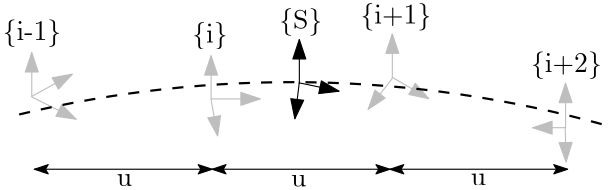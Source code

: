 <?xml version="1.0"?>
<!DOCTYPE ipe SYSTEM "ipe.dtd">
<ipe version="70107" creator="Ipe 7.1.10">
<info created="D:20190808093354" modified="D:20190812102717"/>
<ipestyle name="basic">
<symbol name="arrow/arc(spx)">
<path stroke="sym-stroke" fill="sym-stroke" pen="sym-pen">
0 0 m
-1 0.333 l
-1 -0.333 l
h
</path>
</symbol>
<symbol name="arrow/farc(spx)">
<path stroke="sym-stroke" fill="white" pen="sym-pen">
0 0 m
-1 0.333 l
-1 -0.333 l
h
</path>
</symbol>
<symbol name="arrow/ptarc(spx)">
<path stroke="sym-stroke" fill="sym-stroke" pen="sym-pen">
0 0 m
-1 0.333 l
-0.8 0 l
-1 -0.333 l
h
</path>
</symbol>
<symbol name="arrow/fptarc(spx)">
<path stroke="sym-stroke" fill="white" pen="sym-pen">
0 0 m
-1 0.333 l
-0.8 0 l
-1 -0.333 l
h
</path>
</symbol>
<symbol name="mark/circle(sx)" transformations="translations">
<path fill="sym-stroke">
0.6 0 0 0.6 0 0 e
0.4 0 0 0.4 0 0 e
</path>
</symbol>
<symbol name="mark/disk(sx)" transformations="translations">
<path fill="sym-stroke">
0.6 0 0 0.6 0 0 e
</path>
</symbol>
<symbol name="mark/fdisk(sfx)" transformations="translations">
<group>
<path fill="sym-fill">
0.5 0 0 0.5 0 0 e
</path>
<path fill="sym-stroke" fillrule="eofill">
0.6 0 0 0.6 0 0 e
0.4 0 0 0.4 0 0 e
</path>
</group>
</symbol>
<symbol name="mark/box(sx)" transformations="translations">
<path fill="sym-stroke" fillrule="eofill">
-0.6 -0.6 m
0.6 -0.6 l
0.6 0.6 l
-0.6 0.6 l
h
-0.4 -0.4 m
0.4 -0.4 l
0.4 0.4 l
-0.4 0.4 l
h
</path>
</symbol>
<symbol name="mark/square(sx)" transformations="translations">
<path fill="sym-stroke">
-0.6 -0.6 m
0.6 -0.6 l
0.6 0.6 l
-0.6 0.6 l
h
</path>
</symbol>
<symbol name="mark/fsquare(sfx)" transformations="translations">
<group>
<path fill="sym-fill">
-0.5 -0.5 m
0.5 -0.5 l
0.5 0.5 l
-0.5 0.5 l
h
</path>
<path fill="sym-stroke" fillrule="eofill">
-0.6 -0.6 m
0.6 -0.6 l
0.6 0.6 l
-0.6 0.6 l
h
-0.4 -0.4 m
0.4 -0.4 l
0.4 0.4 l
-0.4 0.4 l
h
</path>
</group>
</symbol>
<symbol name="mark/cross(sx)" transformations="translations">
<group>
<path fill="sym-stroke">
-0.43 -0.57 m
0.57 0.43 l
0.43 0.57 l
-0.57 -0.43 l
h
</path>
<path fill="sym-stroke">
-0.43 0.57 m
0.57 -0.43 l
0.43 -0.57 l
-0.57 0.43 l
h
</path>
</group>
</symbol>
<symbol name="arrow/fnormal(spx)">
<path stroke="sym-stroke" fill="white" pen="sym-pen">
0 0 m
-1 0.333 l
-1 -0.333 l
h
</path>
</symbol>
<symbol name="arrow/pointed(spx)">
<path stroke="sym-stroke" fill="sym-stroke" pen="sym-pen">
0 0 m
-1 0.333 l
-0.8 0 l
-1 -0.333 l
h
</path>
</symbol>
<symbol name="arrow/fpointed(spx)">
<path stroke="sym-stroke" fill="white" pen="sym-pen">
0 0 m
-1 0.333 l
-0.8 0 l
-1 -0.333 l
h
</path>
</symbol>
<symbol name="arrow/linear(spx)">
<path stroke="sym-stroke" pen="sym-pen">
-1 0.333 m
0 0 l
-1 -0.333 l
</path>
</symbol>
<symbol name="arrow/fdouble(spx)">
<path stroke="sym-stroke" fill="white" pen="sym-pen">
0 0 m
-1 0.333 l
-1 -0.333 l
h
-1 0 m
-2 0.333 l
-2 -0.333 l
h
</path>
</symbol>
<symbol name="arrow/double(spx)">
<path stroke="sym-stroke" fill="sym-stroke" pen="sym-pen">
0 0 m
-1 0.333 l
-1 -0.333 l
h
-1 0 m
-2 0.333 l
-2 -0.333 l
h
</path>
</symbol>
<pen name="heavier" value="0.8"/>
<pen name="fat" value="1.2"/>
<pen name="ultrafat" value="2"/>
<symbolsize name="large" value="5"/>
<symbolsize name="small" value="2"/>
<symbolsize name="tiny" value="1.1"/>
<arrowsize name="large" value="10"/>
<arrowsize name="small" value="5"/>
<arrowsize name="tiny" value="3"/>
<color name="red" value="1 0 0"/>
<color name="green" value="0 1 0"/>
<color name="blue" value="0 0 1"/>
<color name="yellow" value="1 1 0"/>
<color name="orange" value="1 0.647 0"/>
<color name="gold" value="1 0.843 0"/>
<color name="purple" value="0.627 0.125 0.941"/>
<color name="gray" value="0.745"/>
<color name="brown" value="0.647 0.165 0.165"/>
<color name="navy" value="0 0 0.502"/>
<color name="pink" value="1 0.753 0.796"/>
<color name="seagreen" value="0.18 0.545 0.341"/>
<color name="turquoise" value="0.251 0.878 0.816"/>
<color name="violet" value="0.933 0.51 0.933"/>
<color name="darkblue" value="0 0 0.545"/>
<color name="darkcyan" value="0 0.545 0.545"/>
<color name="darkgray" value="0.663"/>
<color name="darkgreen" value="0 0.392 0"/>
<color name="darkmagenta" value="0.545 0 0.545"/>
<color name="darkorange" value="1 0.549 0"/>
<color name="darkred" value="0.545 0 0"/>
<color name="lightblue" value="0.678 0.847 0.902"/>
<color name="lightcyan" value="0.878 1 1"/>
<color name="lightgray" value="0.827"/>
<color name="lightgreen" value="0.565 0.933 0.565"/>
<color name="lightyellow" value="1 1 0.878"/>
<dashstyle name="dashed" value="[4] 0"/>
<dashstyle name="dotted" value="[1 3] 0"/>
<dashstyle name="dash dotted" value="[4 2 1 2] 0"/>
<dashstyle name="dash dot dotted" value="[4 2 1 2 1 2] 0"/>
<textsize name="large" value="\large"/>
<textsize name="Large" value="\Large"/>
<textsize name="LARGE" value="\LARGE"/>
<textsize name="huge" value="\huge"/>
<textsize name="Huge" value="\Huge"/>
<textsize name="small" value="\small"/>
<textsize name="footnote" value="\footnotesize"/>
<textsize name="tiny" value="\tiny"/>
<textstyle name="center" begin="\begin{center}" end="\end{center}"/>
<textstyle name="itemize" begin="\begin{itemize}" end="\end{itemize}"/>
<textstyle name="item" begin="\begin{itemize}\item{}" end="\end{itemize}"/>
<gridsize name="4 pts" value="4"/>
<gridsize name="8 pts (~3 mm)" value="8"/>
<gridsize name="16 pts (~6 mm)" value="16"/>
<gridsize name="32 pts (~12 mm)" value="32"/>
<gridsize name="10 pts (~3.5 mm)" value="10"/>
<gridsize name="20 pts (~7 mm)" value="20"/>
<gridsize name="14 pts (~5 mm)" value="14"/>
<gridsize name="28 pts (~10 mm)" value="28"/>
<gridsize name="56 pts (~20 mm)" value="56"/>
<anglesize name="90 deg" value="90"/>
<anglesize name="60 deg" value="60"/>
<anglesize name="45 deg" value="45"/>
<anglesize name="30 deg" value="30"/>
<anglesize name="22.5 deg" value="22.5"/>
<opacity name="10%" value="0.1"/>
<opacity name="30%" value="0.3"/>
<opacity name="50%" value="0.5"/>
<opacity name="75%" value="0.75"/>
<tiling name="falling" angle="-60" step="4" width="1"/>
<tiling name="rising" angle="30" step="4" width="1"/>
</ipestyle>
<page>
<layer name="alpha"/>
<view layers="alpha" active="alpha"/>
<path layer="alpha" matrix="1 0 0 1 -16.5524 -17.8398" stroke="gray" arrow="normal/normal">
64 768 m
64 784 l
</path>
<path matrix="0.922378 0 0 0.505852 -11.734 361.801" stroke="gray" arrow="normal/normal">
64 768 m
80 784 l
</path>
<path matrix="1 0 0 1 -16.5524 -17.8398" stroke="gray" arrow="normal/normal">
64 768 m
80 760 l
</path>
<path matrix="0.999999 0.00140075 -0.00140075 0.999999 49.0937 -19.0546" stroke="gray" arrow="normal/normal">
64 768 m
64 784 l
</path>
<path matrix="1.11708 0.00000328 -0.00085814 0.00128482 41.0342 748.47" stroke="gray" arrow="normal/normal">
64 768 m
80 784 l
</path>
<path matrix="0.146724 0.00226364 -0.00020552 1.61602 102.785 -492.215" stroke="gray" arrow="normal/normal">
64 768 m
80 760 l
</path>
<path matrix="0.999999 0.00140075 -0.00140075 0.999999 114.332 -11.2235" stroke="gray" arrow="normal/normal">
64 768 m
64 784 l
</path>
<path matrix="0.830871 -0.00123443 -0.00063827 -0.483544 124.421 1128.73" stroke="gray" arrow="normal/normal">
64 768 m
80 784 l
</path>
<path matrix="-0.545606 0.00196513 0.00076424 1.40291 211.588 -320.698" stroke="gray" arrow="normal/normal">
64 768 m
80 760 l
</path>
<path matrix="0.999999 0.00140075 -0.00140075 0.999999 176.702 -28.9837" stroke="gray" arrow="normal/normal">
64 768 m
64 784 l
</path>
<path matrix="0.0203117 -0.00203309 -0.0000156 -0.796393 238.188 1351.28" stroke="gray" arrow="normal/normal">
64 768 m
80 784 l
</path>
<path matrix="-0.74062 0.0000036 0.0010374 0.00256872 286.229 737.13" stroke="gray" arrow="normal/normal">
64 768 m
80 760 l
</path>
<path stroke="black" dash="dashed" pen="heavier">
42.8981 743.859 m
419.549 0 0 -419.549 141.039 335.949 254.033 739.997 a
</path>
<path matrix="0.999999 0.00140075 -0.00140075 0.999999 80.8603 -13.2465" stroke="black" arrow="normal/normal">
64 768 m
64 784 l
</path>
<path matrix="0.903832 -0.00048257 -0.00069432 -0.18903 86.3228 900.466" stroke="black" arrow="normal/normal">
64 768 m
80 784 l
</path>
<path matrix="-0.101264 0.00233046 0.00014184 1.66372 150.156 -522.31" stroke="black" arrow="normal/normal">
64 768 m
80 760 l
</path>
<text matrix="1 0 0 1 -8.82792 37.5187" transformations="translations" pos="145.339 737.238" stroke="black" type="label" width="15.497" height="7.473" depth="2.49" valign="baseline">\{S\}</text>
<text matrix="1 0 0 1 -40.1593 32.5527" transformations="translations" pos="145.339 737.238" stroke="black" type="label" width="12.73" height="7.473" depth="2.49" valign="baseline">\{i\}</text>
<text matrix="1 0 0 1 -108.327 33.4728" transformations="translations" pos="145.339 737.238" stroke="black" type="label" width="21.032" height="7.473" depth="2.49" valign="baseline">\{i-1\}</text>
<text matrix="1 0 0 1 20.4538 39.3576" transformations="translations" pos="145.339 737.238" stroke="black" type="label" width="25.46" height="7.473" depth="2.49" valign="baseline">\{i+1\}</text>
<text matrix="1 0 0 1 81.8411 21.8859" transformations="translations" pos="145.339 737.238" stroke="black" type="label" width="25.46" height="7.473" depth="2.49" valign="baseline">\{i+2\}</text>
<path matrix="1 0 0 1 0.36783 -3.86222" stroke="black" arrow="pointed/small" rarrow="pointed/small">
48 728 m
112 728 l
</path>
<path matrix="1 0 0 1 64.3678 -3.86222" stroke="black" arrow="pointed/small" rarrow="pointed/small">
48 728 m
112 728 l
</path>
<path matrix="1 0 0 1 128.368 -3.86222" stroke="black" arrow="pointed/small" rarrow="pointed/small">
48 728 m
112 728 l
</path>
<text matrix="1 0 0 1 -67.3139 -19.1269" transformations="translations" pos="145.339 737.238" stroke="black" type="label" width="5.535" height="4.289" depth="0" valign="baseline">u</text>
<text matrix="1 0 0 1 -4.59884 -19.3104" transformations="translations" pos="145.339 737.238" stroke="black" type="label" width="5.535" height="4.289" depth="0" valign="baseline">u</text>
<text matrix="1 0 0 1 60.1389 -18.9426" transformations="translations" pos="145.339 737.238" stroke="black" type="label" width="5.535" height="4.289" depth="0" valign="baseline">u</text>
</page>
</ipe>
